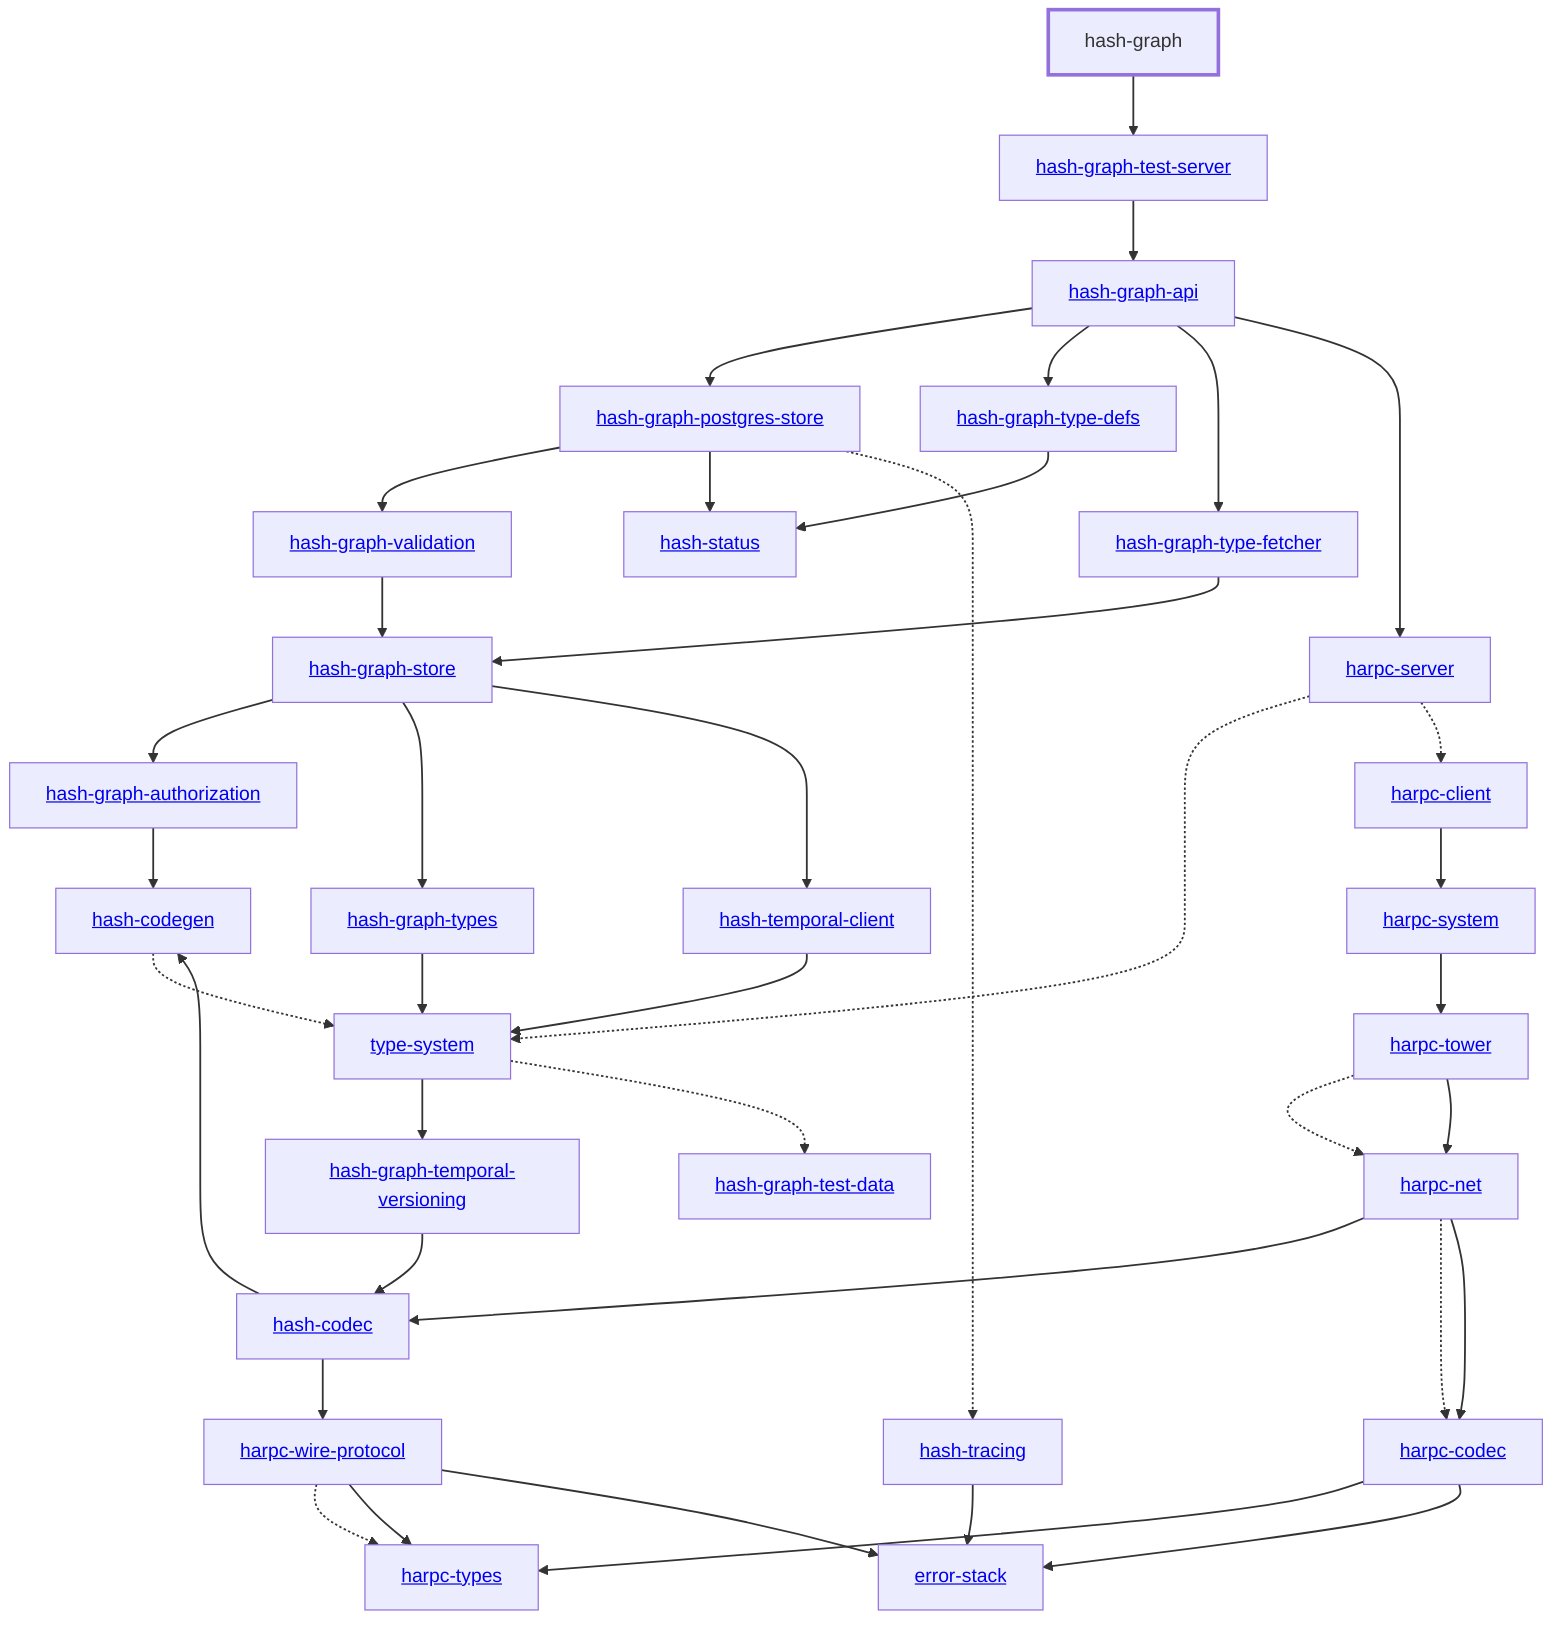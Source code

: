 graph TD
    linkStyle default stroke-width:1.5px
    classDef default stroke-width:1px
    classDef root stroke-width:3px
    classDef dev stroke-width:1px
    classDef build stroke-width:1px
    %% Legend
    %% --> : Normal dependency
    %% -.-> : Dev dependency
    %% ---> : Build dependency
    0[hash-graph]
    class 0 root
    1[<a href="../type_system">type-system</a>]
    2[<a href="../hash_codec">hash-codec</a>]
    3[<a href="../hash_codegen">hash-codegen</a>]
    4[<a href="../hash_graph_api">hash-graph-api</a>]
    5[<a href="../hash_graph_authorization">hash-graph-authorization</a>]
    6[<a href="../hash_graph_postgres_store">hash-graph-postgres-store</a>]
    7[<a href="../hash_graph_store">hash-graph-store</a>]
    8[<a href="../hash_graph_temporal_versioning">hash-graph-temporal-versioning</a>]
    9[<a href="../hash_graph_test_server">hash-graph-test-server</a>]
    10[<a href="../hash_graph_type_defs">hash-graph-type-defs</a>]
    11[<a href="../hash_graph_type_fetcher">hash-graph-type-fetcher</a>]
    12[<a href="../hash_graph_types">hash-graph-types</a>]
    13[<a href="../hash_graph_validation">hash-graph-validation</a>]
    14[<a href="../harpc_client">harpc-client</a>]
    15[<a href="../harpc_codec">harpc-codec</a>]
    16[<a href="../harpc_net">harpc-net</a>]
    17[<a href="../harpc_server">harpc-server</a>]
    18[<a href="../harpc_system">harpc-system</a>]
    19[<a href="../harpc_tower">harpc-tower</a>]
    20[<a href="../harpc_types">harpc-types</a>]
    21[<a href="../harpc_wire_protocol">harpc-wire-protocol</a>]
    22[<a href="../hash_status">hash-status</a>]
    23[<a href="../hash_temporal_client">hash-temporal-client</a>]
    24[<a href="../hash_tracing">hash-tracing</a>]
    25[<a href="../error_stack">error-stack</a>]
    26[<a href="../hash_graph_test_data">hash-graph-test-data</a>]
    0 --> 9
    1 --> 8
    1 -.-> 26
    2 --> 3
    2 --> 21
    3 -.-> 1
    4 --> 6
    4 --> 10
    4 --> 11
    4 --> 17
    5 --> 3
    6 --> 13
    6 --> 22
    6 -.-> 24
    7 --> 5
    7 --> 12
    7 --> 23
    8 --> 2
    9 --> 4
    10 --> 22
    11 --> 7
    12 --> 1
    13 --> 7
    14 --> 18
    15 --> 20
    15 --> 25
    16 --> 2
    16 -.-> 15
    16 --> 15
    17 -.-> 1
    17 -.-> 14
    18 --> 19
    19 -.-> 16
    19 --> 16
    21 -.-> 20
    21 --> 20
    21 --> 25
    23 --> 1
    24 --> 25